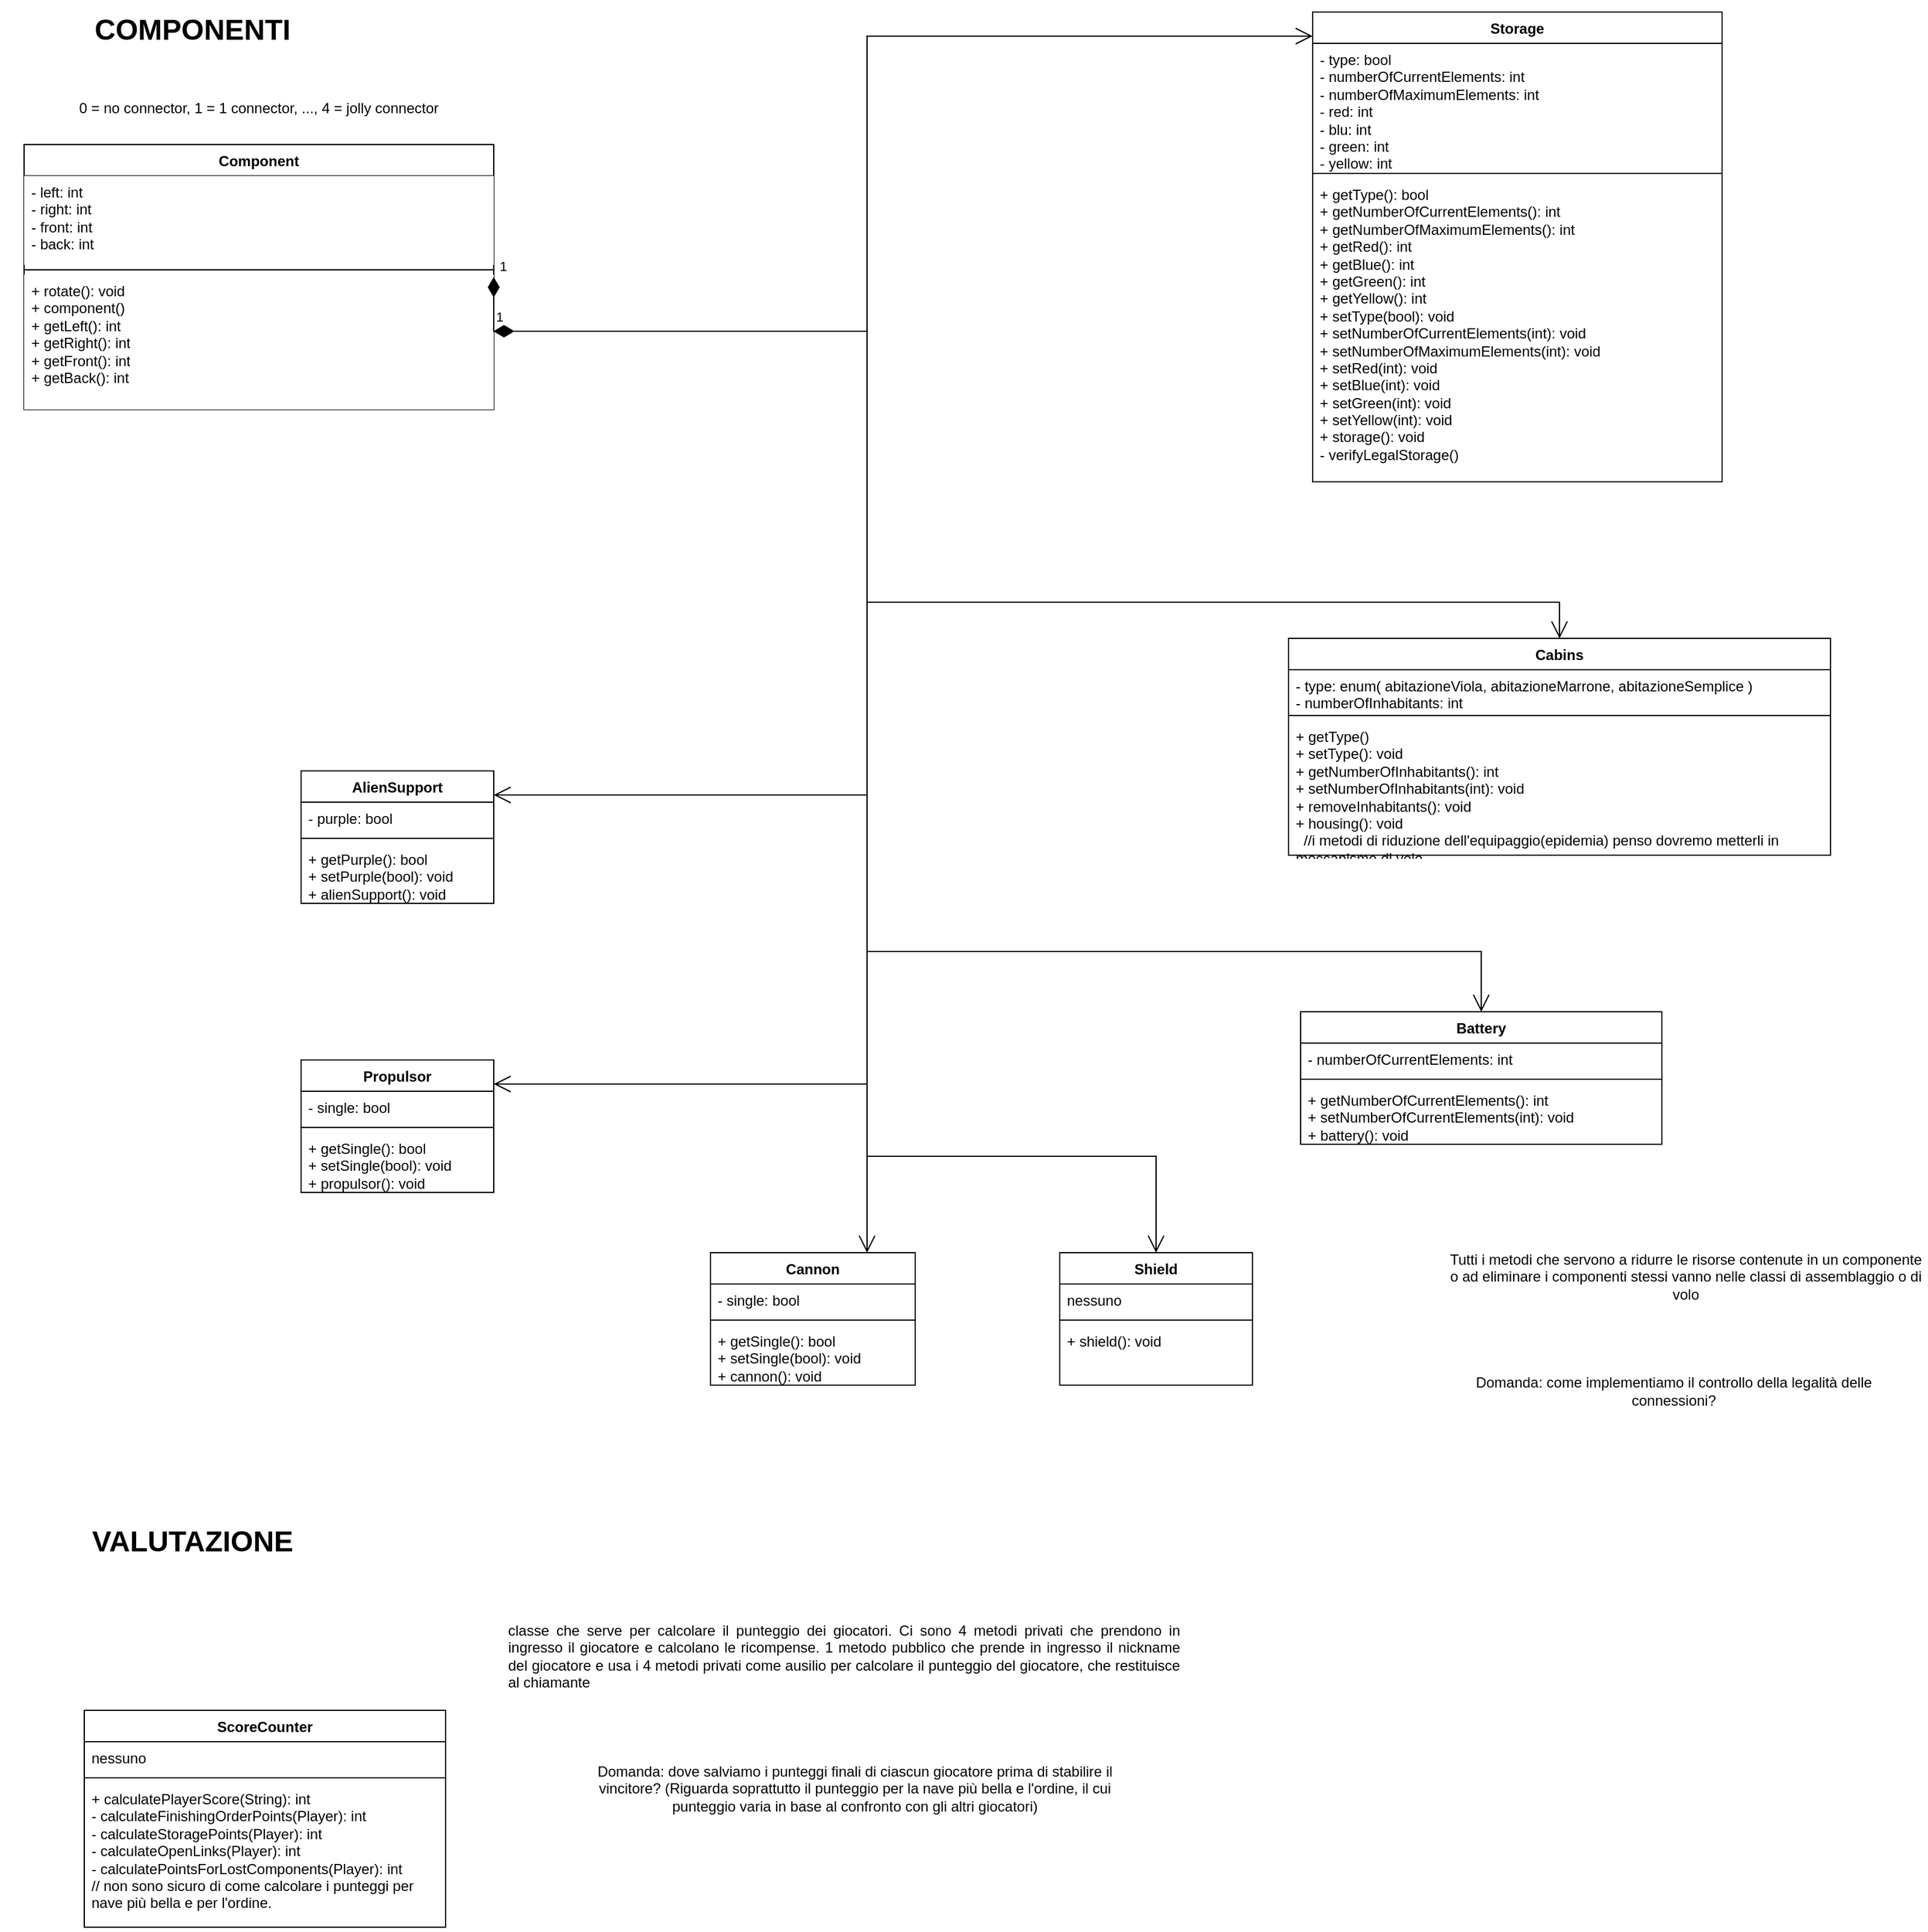 <mxfile version="26.0.16">
  <diagram id="C5RBs43oDa-KdzZeNtuy" name="Page-1">
    <mxGraphModel dx="1687" dy="984" grid="1" gridSize="10" guides="1" tooltips="1" connect="1" arrows="1" fold="1" page="1" pageScale="1" pageWidth="827" pageHeight="1169" math="0" shadow="0">
      <root>
        <mxCell id="WIyWlLk6GJQsqaUBKTNV-0" />
        <mxCell id="WIyWlLk6GJQsqaUBKTNV-1" parent="WIyWlLk6GJQsqaUBKTNV-0" />
        <mxCell id="dsIg3zCiA45mQ0eoB1BK-3" value="Component" style="swimlane;fontStyle=1;align=center;verticalAlign=top;childLayout=stackLayout;horizontal=1;startSize=26;horizontalStack=0;resizeParent=1;resizeParentMax=0;resizeLast=0;collapsible=1;marginBottom=0;whiteSpace=wrap;html=1;fillColor=default;swimlaneFillColor=none;" parent="WIyWlLk6GJQsqaUBKTNV-1" vertex="1">
          <mxGeometry x="30" y="130" width="390" height="220" as="geometry" />
        </mxCell>
        <mxCell id="dsIg3zCiA45mQ0eoB1BK-4" value="- left: int&lt;div&gt;- right: int&lt;/div&gt;&lt;div&gt;- front: int&lt;/div&gt;&lt;div&gt;- back: int&lt;/div&gt;" style="text;strokeColor=none;fillColor=default;align=left;verticalAlign=top;spacingLeft=4;spacingRight=4;overflow=hidden;rotatable=0;points=[[0,0.5],[1,0.5]];portConstraint=eastwest;whiteSpace=wrap;html=1;swimlaneFillColor=none;" parent="dsIg3zCiA45mQ0eoB1BK-3" vertex="1">
          <mxGeometry y="26" width="390" height="74" as="geometry" />
        </mxCell>
        <mxCell id="dsIg3zCiA45mQ0eoB1BK-5" value="" style="line;strokeWidth=1;fillColor=default;align=left;verticalAlign=middle;spacingTop=-1;spacingLeft=3;spacingRight=3;rotatable=0;labelPosition=right;points=[];portConstraint=eastwest;strokeColor=inherit;swimlaneFillColor=none;" parent="dsIg3zCiA45mQ0eoB1BK-3" vertex="1">
          <mxGeometry y="100" width="390" height="8" as="geometry" />
        </mxCell>
        <mxCell id="dsIg3zCiA45mQ0eoB1BK-6" value="&lt;div&gt;+ rotate(): void&lt;/div&gt;&lt;div&gt;+ component()&lt;/div&gt;&lt;div&gt;&lt;div&gt;+ getLeft()&lt;span style=&quot;background-color: transparent; color: light-dark(rgb(0, 0, 0), rgb(255, 255, 255));&quot;&gt;:&amp;nbsp;&lt;/span&gt;&lt;span style=&quot;background-color: transparent; color: light-dark(rgb(0, 0, 0), rgb(255, 255, 255));&quot;&gt;int&lt;/span&gt;&lt;/div&gt;&lt;div&gt;+ getRight()&lt;span style=&quot;background-color: transparent; color: light-dark(rgb(0, 0, 0), rgb(255, 255, 255));&quot;&gt;:&amp;nbsp;&lt;/span&gt;&lt;span style=&quot;background-color: transparent; color: light-dark(rgb(0, 0, 0), rgb(255, 255, 255));&quot;&gt;int&lt;/span&gt;&lt;/div&gt;&lt;div&gt;+ getFront()&lt;span style=&quot;background-color: transparent; color: light-dark(rgb(0, 0, 0), rgb(255, 255, 255));&quot;&gt;:&amp;nbsp;&lt;/span&gt;&lt;span style=&quot;background-color: transparent; color: light-dark(rgb(0, 0, 0), rgb(255, 255, 255));&quot;&gt;int&lt;/span&gt;&lt;/div&gt;&lt;div&gt;+ getBack()&lt;span style=&quot;background-color: transparent; color: light-dark(rgb(0, 0, 0), rgb(255, 255, 255));&quot;&gt;:&amp;nbsp;&lt;/span&gt;&lt;span style=&quot;background-color: transparent; color: light-dark(rgb(0, 0, 0), rgb(255, 255, 255));&quot;&gt;int&lt;/span&gt;&lt;/div&gt;&lt;/div&gt;" style="text;strokeColor=none;fillColor=default;align=left;verticalAlign=top;spacingLeft=4;spacingRight=4;overflow=hidden;rotatable=0;points=[[0,0.5],[1,0.5]];portConstraint=eastwest;whiteSpace=wrap;html=1;swimlaneFillColor=none;" parent="dsIg3zCiA45mQ0eoB1BK-3" vertex="1">
          <mxGeometry y="108" width="390" height="112" as="geometry" />
        </mxCell>
        <mxCell id="dsIg3zCiA45mQ0eoB1BK-8" value="Storage" style="swimlane;fontStyle=1;align=center;verticalAlign=top;childLayout=stackLayout;horizontal=1;startSize=26;horizontalStack=0;resizeParent=1;resizeParentMax=0;resizeLast=0;collapsible=1;marginBottom=0;whiteSpace=wrap;html=1;" parent="WIyWlLk6GJQsqaUBKTNV-1" vertex="1">
          <mxGeometry x="1100" y="20" width="340" height="390" as="geometry" />
        </mxCell>
        <mxCell id="dsIg3zCiA45mQ0eoB1BK-9" value="- type: bool&lt;div&gt;- numberOfCurrentElements: int&lt;/div&gt;&lt;div&gt;- numberOfMaximumElements: int&lt;/div&gt;&lt;div&gt;- red: int&lt;/div&gt;&lt;div&gt;- blu: int&lt;/div&gt;&lt;div&gt;- green: int&lt;/div&gt;&lt;div&gt;- yellow: int&lt;/div&gt;" style="text;strokeColor=none;fillColor=none;align=left;verticalAlign=top;spacingLeft=4;spacingRight=4;overflow=hidden;rotatable=0;points=[[0,0.5],[1,0.5]];portConstraint=eastwest;whiteSpace=wrap;html=1;" parent="dsIg3zCiA45mQ0eoB1BK-8" vertex="1">
          <mxGeometry y="26" width="340" height="104" as="geometry" />
        </mxCell>
        <mxCell id="dsIg3zCiA45mQ0eoB1BK-10" value="" style="line;strokeWidth=1;fillColor=none;align=left;verticalAlign=middle;spacingTop=-1;spacingLeft=3;spacingRight=3;rotatable=0;labelPosition=right;points=[];portConstraint=eastwest;strokeColor=inherit;" parent="dsIg3zCiA45mQ0eoB1BK-8" vertex="1">
          <mxGeometry y="130" width="340" height="8" as="geometry" />
        </mxCell>
        <mxCell id="dsIg3zCiA45mQ0eoB1BK-11" value="+ getType(): bool&lt;div&gt;+ getNumberOfCurrentElements()&lt;span style=&quot;background-color: transparent; color: light-dark(rgb(0, 0, 0), rgb(255, 255, 255));&quot;&gt;: int&lt;/span&gt;&lt;/div&gt;&lt;div&gt;+ getNumberOfMaximumElements()&lt;span style=&quot;background-color: transparent; color: light-dark(rgb(0, 0, 0), rgb(255, 255, 255));&quot;&gt;: int&lt;/span&gt;&lt;/div&gt;&lt;div&gt;+ getRed()&lt;span style=&quot;background-color: transparent; color: light-dark(rgb(0, 0, 0), rgb(255, 255, 255));&quot;&gt;: int&lt;/span&gt;&lt;/div&gt;&lt;div&gt;+ getBlue()&lt;span style=&quot;background-color: transparent; color: light-dark(rgb(0, 0, 0), rgb(255, 255, 255));&quot;&gt;: int&lt;/span&gt;&lt;/div&gt;&lt;div&gt;+ getGreen()&lt;span style=&quot;background-color: transparent; color: light-dark(rgb(0, 0, 0), rgb(255, 255, 255));&quot;&gt;: int&lt;/span&gt;&lt;/div&gt;&lt;div&gt;+ getYellow()&lt;span style=&quot;background-color: transparent; color: light-dark(rgb(0, 0, 0), rgb(255, 255, 255));&quot;&gt;: int&lt;/span&gt;&lt;/div&gt;&lt;div&gt;+ setType(bool): void&lt;div&gt;+ setNumberOfCurrentElements(&lt;span style=&quot;background-color: transparent; color: light-dark(rgb(0, 0, 0), rgb(255, 255, 255));&quot;&gt;int&lt;/span&gt;&lt;span style=&quot;background-color: transparent; color: light-dark(rgb(0, 0, 0), rgb(255, 255, 255));&quot;&gt;)&lt;/span&gt;&lt;span style=&quot;background-color: transparent; color: light-dark(rgb(0, 0, 0), rgb(255, 255, 255));&quot;&gt;: void&lt;/span&gt;&lt;/div&gt;&lt;div&gt;+ setNumberOfMaximumElements(&lt;span style=&quot;background-color: transparent; color: light-dark(rgb(0, 0, 0), rgb(255, 255, 255));&quot;&gt;int&lt;/span&gt;&lt;span style=&quot;background-color: transparent; color: light-dark(rgb(0, 0, 0), rgb(255, 255, 255));&quot;&gt;)&lt;/span&gt;&lt;span style=&quot;background-color: transparent; color: light-dark(rgb(0, 0, 0), rgb(255, 255, 255));&quot;&gt;: void&lt;/span&gt;&lt;/div&gt;&lt;div&gt;+ setRed(&lt;span style=&quot;background-color: transparent; color: light-dark(rgb(0, 0, 0), rgb(255, 255, 255));&quot;&gt;int&lt;/span&gt;&lt;span style=&quot;background-color: transparent; color: light-dark(rgb(0, 0, 0), rgb(255, 255, 255));&quot;&gt;)&lt;/span&gt;&lt;span style=&quot;background-color: transparent; color: light-dark(rgb(0, 0, 0), rgb(255, 255, 255));&quot;&gt;: void&lt;/span&gt;&lt;/div&gt;&lt;div&gt;+ setBlue(&lt;span style=&quot;background-color: transparent; color: light-dark(rgb(0, 0, 0), rgb(255, 255, 255));&quot;&gt;int&lt;/span&gt;&lt;span style=&quot;background-color: transparent; color: light-dark(rgb(0, 0, 0), rgb(255, 255, 255));&quot;&gt;)&lt;/span&gt;&lt;span style=&quot;background-color: transparent; color: light-dark(rgb(0, 0, 0), rgb(255, 255, 255));&quot;&gt;: void&lt;/span&gt;&lt;/div&gt;&lt;div&gt;+ setGreen(&lt;span style=&quot;background-color: transparent; color: light-dark(rgb(0, 0, 0), rgb(255, 255, 255));&quot;&gt;int&lt;/span&gt;&lt;span style=&quot;background-color: transparent; color: light-dark(rgb(0, 0, 0), rgb(255, 255, 255));&quot;&gt;)&lt;/span&gt;&lt;span style=&quot;background-color: transparent; color: light-dark(rgb(0, 0, 0), rgb(255, 255, 255));&quot;&gt;: void&lt;/span&gt;&lt;/div&gt;&lt;div&gt;+ setYellow(&lt;span style=&quot;background-color: transparent; color: light-dark(rgb(0, 0, 0), rgb(255, 255, 255));&quot;&gt;int&lt;/span&gt;&lt;span style=&quot;background-color: transparent; color: light-dark(rgb(0, 0, 0), rgb(255, 255, 255));&quot;&gt;)&lt;/span&gt;&lt;span style=&quot;background-color: transparent; color: light-dark(rgb(0, 0, 0), rgb(255, 255, 255));&quot;&gt;: void&lt;/span&gt;&lt;/div&gt;&lt;/div&gt;&lt;div&gt;&lt;span style=&quot;background-color: transparent; color: light-dark(rgb(0, 0, 0), rgb(255, 255, 255));&quot;&gt;+ storage()&lt;/span&gt;&lt;span style=&quot;background-color: transparent; color: light-dark(rgb(0, 0, 0), rgb(255, 255, 255));&quot;&gt;: void&lt;/span&gt;&lt;/div&gt;&lt;div&gt;- verifyLegalStorage()&lt;/div&gt;" style="text;strokeColor=none;fillColor=none;align=left;verticalAlign=top;spacingLeft=4;spacingRight=4;overflow=hidden;rotatable=0;points=[[0,0.5],[1,0.5]];portConstraint=eastwest;whiteSpace=wrap;html=1;" parent="dsIg3zCiA45mQ0eoB1BK-8" vertex="1">
          <mxGeometry y="138" width="340" height="252" as="geometry" />
        </mxCell>
        <mxCell id="dsIg3zCiA45mQ0eoB1BK-21" value="&lt;div&gt;Cannon&lt;/div&gt;" style="swimlane;fontStyle=1;align=center;verticalAlign=top;childLayout=stackLayout;horizontal=1;startSize=26;horizontalStack=0;resizeParent=1;resizeParentMax=0;resizeLast=0;collapsible=1;marginBottom=0;whiteSpace=wrap;html=1;" parent="WIyWlLk6GJQsqaUBKTNV-1" vertex="1">
          <mxGeometry x="600" y="1050" width="170" height="110" as="geometry" />
        </mxCell>
        <mxCell id="dsIg3zCiA45mQ0eoB1BK-22" value="- single: bool" style="text;strokeColor=none;fillColor=none;align=left;verticalAlign=top;spacingLeft=4;spacingRight=4;overflow=hidden;rotatable=0;points=[[0,0.5],[1,0.5]];portConstraint=eastwest;whiteSpace=wrap;html=1;" parent="dsIg3zCiA45mQ0eoB1BK-21" vertex="1">
          <mxGeometry y="26" width="170" height="26" as="geometry" />
        </mxCell>
        <mxCell id="dsIg3zCiA45mQ0eoB1BK-23" value="" style="line;strokeWidth=1;fillColor=none;align=left;verticalAlign=middle;spacingTop=-1;spacingLeft=3;spacingRight=3;rotatable=0;labelPosition=right;points=[];portConstraint=eastwest;strokeColor=inherit;" parent="dsIg3zCiA45mQ0eoB1BK-21" vertex="1">
          <mxGeometry y="52" width="170" height="8" as="geometry" />
        </mxCell>
        <mxCell id="dsIg3zCiA45mQ0eoB1BK-24" value="+ getSingle(): bool&lt;div&gt;+ setSingle(bool&lt;span style=&quot;background-color: transparent; color: light-dark(rgb(0, 0, 0), rgb(255, 255, 255));&quot;&gt;)&lt;/span&gt;&lt;span style=&quot;background-color: transparent; color: light-dark(rgb(0, 0, 0), rgb(255, 255, 255));&quot;&gt;: void&lt;/span&gt;&lt;/div&gt;&lt;div&gt;&lt;span style=&quot;background-color: transparent; color: light-dark(rgb(0, 0, 0), rgb(255, 255, 255));&quot;&gt;+ cannon()&lt;/span&gt;&lt;span style=&quot;background-color: transparent; color: light-dark(rgb(0, 0, 0), rgb(255, 255, 255));&quot;&gt;: void&lt;/span&gt;&lt;/div&gt;" style="text;strokeColor=none;fillColor=none;align=left;verticalAlign=top;spacingLeft=4;spacingRight=4;overflow=hidden;rotatable=0;points=[[0,0.5],[1,0.5]];portConstraint=eastwest;whiteSpace=wrap;html=1;" parent="dsIg3zCiA45mQ0eoB1BK-21" vertex="1">
          <mxGeometry y="60" width="170" height="50" as="geometry" />
        </mxCell>
        <mxCell id="dsIg3zCiA45mQ0eoB1BK-29" value="Propulsor" style="swimlane;fontStyle=1;align=center;verticalAlign=top;childLayout=stackLayout;horizontal=1;startSize=26;horizontalStack=0;resizeParent=1;resizeParentMax=0;resizeLast=0;collapsible=1;marginBottom=0;whiteSpace=wrap;html=1;" parent="WIyWlLk6GJQsqaUBKTNV-1" vertex="1">
          <mxGeometry x="260" y="890" width="160" height="110" as="geometry" />
        </mxCell>
        <mxCell id="dsIg3zCiA45mQ0eoB1BK-30" value="- single: bool" style="text;strokeColor=none;fillColor=none;align=left;verticalAlign=top;spacingLeft=4;spacingRight=4;overflow=hidden;rotatable=0;points=[[0,0.5],[1,0.5]];portConstraint=eastwest;whiteSpace=wrap;html=1;" parent="dsIg3zCiA45mQ0eoB1BK-29" vertex="1">
          <mxGeometry y="26" width="160" height="26" as="geometry" />
        </mxCell>
        <mxCell id="dsIg3zCiA45mQ0eoB1BK-31" value="" style="line;strokeWidth=1;fillColor=none;align=left;verticalAlign=middle;spacingTop=-1;spacingLeft=3;spacingRight=3;rotatable=0;labelPosition=right;points=[];portConstraint=eastwest;strokeColor=inherit;" parent="dsIg3zCiA45mQ0eoB1BK-29" vertex="1">
          <mxGeometry y="52" width="160" height="8" as="geometry" />
        </mxCell>
        <mxCell id="dsIg3zCiA45mQ0eoB1BK-32" value="+ getSingle(): bool&lt;div&gt;+ setSingle(bool): void&lt;/div&gt;&lt;div&gt;+ propulsor()&lt;span style=&quot;background-color: transparent; color: light-dark(rgb(0, 0, 0), rgb(255, 255, 255));&quot;&gt;: void&lt;/span&gt;&lt;/div&gt;" style="text;strokeColor=none;fillColor=none;align=left;verticalAlign=top;spacingLeft=4;spacingRight=4;overflow=hidden;rotatable=0;points=[[0,0.5],[1,0.5]];portConstraint=eastwest;whiteSpace=wrap;html=1;" parent="dsIg3zCiA45mQ0eoB1BK-29" vertex="1">
          <mxGeometry y="60" width="160" height="50" as="geometry" />
        </mxCell>
        <mxCell id="dsIg3zCiA45mQ0eoB1BK-33" value="Battery" style="swimlane;fontStyle=1;align=center;verticalAlign=top;childLayout=stackLayout;horizontal=1;startSize=26;horizontalStack=0;resizeParent=1;resizeParentMax=0;resizeLast=0;collapsible=1;marginBottom=0;whiteSpace=wrap;html=1;" parent="WIyWlLk6GJQsqaUBKTNV-1" vertex="1">
          <mxGeometry x="1090" y="850" width="300" height="110" as="geometry" />
        </mxCell>
        <mxCell id="dsIg3zCiA45mQ0eoB1BK-34" value="- numberOfCurrentElements: int" style="text;strokeColor=none;fillColor=none;align=left;verticalAlign=top;spacingLeft=4;spacingRight=4;overflow=hidden;rotatable=0;points=[[0,0.5],[1,0.5]];portConstraint=eastwest;whiteSpace=wrap;html=1;" parent="dsIg3zCiA45mQ0eoB1BK-33" vertex="1">
          <mxGeometry y="26" width="300" height="26" as="geometry" />
        </mxCell>
        <mxCell id="dsIg3zCiA45mQ0eoB1BK-35" value="" style="line;strokeWidth=1;fillColor=none;align=left;verticalAlign=middle;spacingTop=-1;spacingLeft=3;spacingRight=3;rotatable=0;labelPosition=right;points=[];portConstraint=eastwest;strokeColor=inherit;" parent="dsIg3zCiA45mQ0eoB1BK-33" vertex="1">
          <mxGeometry y="52" width="300" height="8" as="geometry" />
        </mxCell>
        <mxCell id="dsIg3zCiA45mQ0eoB1BK-36" value="+ getNumberOfCurrentElements():&amp;nbsp;&lt;span style=&quot;color: light-dark(rgb(0, 0, 0), rgb(255, 255, 255)); background-color: transparent;&quot;&gt;int&lt;/span&gt;&lt;div&gt;+ setN&lt;span style=&quot;background-color: transparent; color: light-dark(rgb(0, 0, 0), rgb(255, 255, 255));&quot;&gt;umberOfCurrentElements(&lt;/span&gt;&lt;span style=&quot;background-color: transparent; color: light-dark(rgb(0, 0, 0), rgb(255, 255, 255));&quot;&gt;int&lt;/span&gt;&lt;span style=&quot;background-color: transparent; color: light-dark(rgb(0, 0, 0), rgb(255, 255, 255));&quot;&gt;)&lt;/span&gt;&lt;span style=&quot;background-color: transparent; color: light-dark(rgb(0, 0, 0), rgb(255, 255, 255));&quot;&gt;: void&lt;/span&gt;&lt;/div&gt;&lt;div&gt;&lt;span style=&quot;background-color: transparent; color: light-dark(rgb(0, 0, 0), rgb(255, 255, 255));&quot;&gt;+ battery(): void&lt;/span&gt;&lt;/div&gt;" style="text;strokeColor=none;fillColor=none;align=left;verticalAlign=top;spacingLeft=4;spacingRight=4;overflow=hidden;rotatable=0;points=[[0,0.5],[1,0.5]];portConstraint=eastwest;whiteSpace=wrap;html=1;" parent="dsIg3zCiA45mQ0eoB1BK-33" vertex="1">
          <mxGeometry y="60" width="300" height="50" as="geometry" />
        </mxCell>
        <mxCell id="dsIg3zCiA45mQ0eoB1BK-50" value="Cabins" style="swimlane;fontStyle=1;align=center;verticalAlign=top;childLayout=stackLayout;horizontal=1;startSize=26;horizontalStack=0;resizeParent=1;resizeParentMax=0;resizeLast=0;collapsible=1;marginBottom=0;whiteSpace=wrap;html=1;" parent="WIyWlLk6GJQsqaUBKTNV-1" vertex="1">
          <mxGeometry x="1080" y="540" width="450" height="180" as="geometry" />
        </mxCell>
        <mxCell id="dsIg3zCiA45mQ0eoB1BK-51" value="- type: enum( abitazioneViola, abitazioneMarrone, abitazioneSemplice )&lt;div&gt;- numberOfInhabitants: int&lt;/div&gt;" style="text;strokeColor=none;fillColor=none;align=left;verticalAlign=top;spacingLeft=4;spacingRight=4;overflow=hidden;rotatable=0;points=[[0,0.5],[1,0.5]];portConstraint=eastwest;whiteSpace=wrap;html=1;" parent="dsIg3zCiA45mQ0eoB1BK-50" vertex="1">
          <mxGeometry y="26" width="450" height="34" as="geometry" />
        </mxCell>
        <mxCell id="dsIg3zCiA45mQ0eoB1BK-52" value="" style="line;strokeWidth=1;fillColor=none;align=left;verticalAlign=middle;spacingTop=-1;spacingLeft=3;spacingRight=3;rotatable=0;labelPosition=right;points=[];portConstraint=eastwest;strokeColor=inherit;" parent="dsIg3zCiA45mQ0eoB1BK-50" vertex="1">
          <mxGeometry y="60" width="450" height="8" as="geometry" />
        </mxCell>
        <mxCell id="dsIg3zCiA45mQ0eoB1BK-53" value="+ getType()&lt;div&gt;+ setType()&lt;span style=&quot;background-color: transparent; color: light-dark(rgb(0, 0, 0), rgb(255, 255, 255));&quot;&gt;: void&lt;/span&gt;&lt;/div&gt;&lt;div&gt;+ getN&lt;span style=&quot;background-color: transparent; color: light-dark(rgb(0, 0, 0), rgb(255, 255, 255));&quot;&gt;umberOfInhabitants()&lt;/span&gt;&lt;span style=&quot;background-color: transparent; color: light-dark(rgb(0, 0, 0), rgb(255, 255, 255));&quot;&gt;:&amp;nbsp;&lt;/span&gt;&lt;span style=&quot;background-color: transparent; color: light-dark(rgb(0, 0, 0), rgb(255, 255, 255));&quot;&gt;int&lt;/span&gt;&lt;/div&gt;&lt;div&gt;&lt;span style=&quot;background-color: transparent; color: light-dark(rgb(0, 0, 0), rgb(255, 255, 255));&quot;&gt;+ setN&lt;/span&gt;&lt;span style=&quot;background-color: transparent; color: light-dark(rgb(0, 0, 0), rgb(255, 255, 255));&quot;&gt;umberOfInhabitants(&lt;/span&gt;&lt;span style=&quot;background-color: transparent; color: light-dark(rgb(0, 0, 0), rgb(255, 255, 255));&quot;&gt;int&lt;/span&gt;&lt;span style=&quot;background-color: transparent; color: light-dark(rgb(0, 0, 0), rgb(255, 255, 255));&quot;&gt;)&lt;/span&gt;&lt;span style=&quot;background-color: transparent; color: light-dark(rgb(0, 0, 0), rgb(255, 255, 255));&quot;&gt;: void&lt;/span&gt;&lt;/div&gt;&lt;div&gt;&lt;span style=&quot;background-color: transparent; color: light-dark(rgb(0, 0, 0), rgb(255, 255, 255));&quot;&gt;+ removeInhabitants(): void&amp;nbsp;&amp;nbsp;&lt;/span&gt;&lt;/div&gt;&lt;div&gt;&lt;span style=&quot;background-color: transparent; color: light-dark(rgb(0, 0, 0), rgb(255, 255, 255));&quot;&gt;+ housing()&lt;/span&gt;&lt;span style=&quot;background-color: transparent; color: light-dark(rgb(0, 0, 0), rgb(255, 255, 255));&quot;&gt;: void&amp;nbsp; &amp;nbsp; &amp;nbsp;&lt;/span&gt;&lt;/div&gt;&lt;div&gt;&lt;span style=&quot;background-color: transparent; color: light-dark(rgb(0, 0, 0), rgb(255, 255, 255));&quot;&gt;&amp;nbsp; //i metodi di riduzione dell&#39;equipaggio(epidemia) penso dovremo metterli in meccanismo di volo&lt;/span&gt;&lt;/div&gt;" style="text;strokeColor=none;fillColor=none;align=left;verticalAlign=top;spacingLeft=4;spacingRight=4;overflow=hidden;rotatable=0;points=[[0,0.5],[1,0.5]];portConstraint=eastwest;whiteSpace=wrap;html=1;" parent="dsIg3zCiA45mQ0eoB1BK-50" vertex="1">
          <mxGeometry y="68" width="450" height="112" as="geometry" />
        </mxCell>
        <mxCell id="dsIg3zCiA45mQ0eoB1BK-56" value="AlienSupport" style="swimlane;fontStyle=1;align=center;verticalAlign=top;childLayout=stackLayout;horizontal=1;startSize=26;horizontalStack=0;resizeParent=1;resizeParentMax=0;resizeLast=0;collapsible=1;marginBottom=0;whiteSpace=wrap;html=1;" parent="WIyWlLk6GJQsqaUBKTNV-1" vertex="1">
          <mxGeometry x="260" y="650" width="160" height="110" as="geometry" />
        </mxCell>
        <mxCell id="dsIg3zCiA45mQ0eoB1BK-57" value="- purple: bool" style="text;strokeColor=none;fillColor=none;align=left;verticalAlign=top;spacingLeft=4;spacingRight=4;overflow=hidden;rotatable=0;points=[[0,0.5],[1,0.5]];portConstraint=eastwest;whiteSpace=wrap;html=1;" parent="dsIg3zCiA45mQ0eoB1BK-56" vertex="1">
          <mxGeometry y="26" width="160" height="26" as="geometry" />
        </mxCell>
        <mxCell id="dsIg3zCiA45mQ0eoB1BK-58" value="" style="line;strokeWidth=1;fillColor=none;align=left;verticalAlign=middle;spacingTop=-1;spacingLeft=3;spacingRight=3;rotatable=0;labelPosition=right;points=[];portConstraint=eastwest;strokeColor=inherit;" parent="dsIg3zCiA45mQ0eoB1BK-56" vertex="1">
          <mxGeometry y="52" width="160" height="8" as="geometry" />
        </mxCell>
        <mxCell id="dsIg3zCiA45mQ0eoB1BK-59" value="+ getPurple(): bool&lt;div&gt;+ setPurple(bool&lt;span style=&quot;background-color: transparent; color: light-dark(rgb(0, 0, 0), rgb(255, 255, 255));&quot;&gt;)&lt;/span&gt;&lt;span style=&quot;background-color: transparent; color: light-dark(rgb(0, 0, 0), rgb(255, 255, 255));&quot;&gt;: void&lt;/span&gt;&lt;/div&gt;&lt;div&gt;&lt;span style=&quot;background-color: transparent; color: light-dark(rgb(0, 0, 0), rgb(255, 255, 255));&quot;&gt;+ alienSupport(): void&lt;/span&gt;&lt;/div&gt;" style="text;strokeColor=none;fillColor=none;align=left;verticalAlign=top;spacingLeft=4;spacingRight=4;overflow=hidden;rotatable=0;points=[[0,0.5],[1,0.5]];portConstraint=eastwest;whiteSpace=wrap;html=1;" parent="dsIg3zCiA45mQ0eoB1BK-56" vertex="1">
          <mxGeometry y="60" width="160" height="50" as="geometry" />
        </mxCell>
        <mxCell id="dsIg3zCiA45mQ0eoB1BK-68" value="&lt;font style=&quot;font-size: 24px;&quot;&gt;&lt;b style=&quot;&quot;&gt;COMPONENTI&lt;/b&gt;&lt;/font&gt;" style="text;html=1;align=center;verticalAlign=middle;whiteSpace=wrap;rounded=0;" parent="WIyWlLk6GJQsqaUBKTNV-1" vertex="1">
          <mxGeometry x="10" y="10" width="320" height="50" as="geometry" />
        </mxCell>
        <mxCell id="PtSkCmKMylyB3cH6BrQv-422" value="&lt;font style=&quot;font-size: 24px;&quot;&gt;&lt;b&gt;VALUTAZIONE&lt;/b&gt;&lt;/font&gt;" style="text;html=1;align=center;verticalAlign=middle;whiteSpace=wrap;rounded=0;" parent="WIyWlLk6GJQsqaUBKTNV-1" vertex="1">
          <mxGeometry x="30" y="1270" width="280" height="40" as="geometry" />
        </mxCell>
        <mxCell id="PtSkCmKMylyB3cH6BrQv-423" value="ScoreCounter" style="swimlane;fontStyle=1;align=center;verticalAlign=top;childLayout=stackLayout;horizontal=1;startSize=26;horizontalStack=0;resizeParent=1;resizeParentMax=0;resizeLast=0;collapsible=1;marginBottom=0;whiteSpace=wrap;html=1;" parent="WIyWlLk6GJQsqaUBKTNV-1" vertex="1">
          <mxGeometry x="80" y="1430" width="300" height="180" as="geometry" />
        </mxCell>
        <mxCell id="PtSkCmKMylyB3cH6BrQv-424" value="nessuno&lt;div&gt;&lt;br&gt;&lt;/div&gt;" style="text;strokeColor=none;fillColor=none;align=left;verticalAlign=top;spacingLeft=4;spacingRight=4;overflow=hidden;rotatable=0;points=[[0,0.5],[1,0.5]];portConstraint=eastwest;whiteSpace=wrap;html=1;" parent="PtSkCmKMylyB3cH6BrQv-423" vertex="1">
          <mxGeometry y="26" width="300" height="26" as="geometry" />
        </mxCell>
        <mxCell id="PtSkCmKMylyB3cH6BrQv-425" value="" style="line;strokeWidth=1;fillColor=none;align=left;verticalAlign=middle;spacingTop=-1;spacingLeft=3;spacingRight=3;rotatable=0;labelPosition=right;points=[];portConstraint=eastwest;strokeColor=inherit;" parent="PtSkCmKMylyB3cH6BrQv-423" vertex="1">
          <mxGeometry y="52" width="300" height="8" as="geometry" />
        </mxCell>
        <mxCell id="PtSkCmKMylyB3cH6BrQv-426" value="+ calculatePlayerScore(String): int&lt;div&gt;- calculateFinishingOrderPoints(Player): int&lt;br&gt;&lt;div&gt;- calculateStoragePoints(Player): int&lt;/div&gt;&lt;div&gt;- calculateOpenLinks(Player): int&amp;nbsp;&lt;/div&gt;&lt;div&gt;- calculatePointsForLostComponents(&lt;span style=&quot;background-color: transparent; color: light-dark(rgb(0, 0, 0), rgb(255, 255, 255));&quot;&gt;Player&lt;/span&gt;&lt;span style=&quot;background-color: transparent; color: light-dark(rgb(0, 0, 0), rgb(255, 255, 255));&quot;&gt;): int&lt;/span&gt;&lt;/div&gt;&lt;div&gt;// non sono sicuro di come calcolare i punteggi per&lt;/div&gt;&lt;/div&gt;&lt;div&gt;nave più bella e per l&#39;ordine.&lt;/div&gt;" style="text;strokeColor=none;fillColor=none;align=left;verticalAlign=top;spacingLeft=4;spacingRight=4;overflow=hidden;rotatable=0;points=[[0,0.5],[1,0.5]];portConstraint=eastwest;whiteSpace=wrap;html=1;" parent="PtSkCmKMylyB3cH6BrQv-423" vertex="1">
          <mxGeometry y="60" width="300" height="120" as="geometry" />
        </mxCell>
        <mxCell id="PtSkCmKMylyB3cH6BrQv-427" value="Shield" style="swimlane;fontStyle=1;align=center;verticalAlign=top;childLayout=stackLayout;horizontal=1;startSize=26;horizontalStack=0;resizeParent=1;resizeParentMax=0;resizeLast=0;collapsible=1;marginBottom=0;whiteSpace=wrap;html=1;" parent="WIyWlLk6GJQsqaUBKTNV-1" vertex="1">
          <mxGeometry x="890" y="1050" width="160" height="110" as="geometry" />
        </mxCell>
        <mxCell id="PtSkCmKMylyB3cH6BrQv-428" value="nessuno" style="text;strokeColor=none;fillColor=none;align=left;verticalAlign=top;spacingLeft=4;spacingRight=4;overflow=hidden;rotatable=0;points=[[0,0.5],[1,0.5]];portConstraint=eastwest;whiteSpace=wrap;html=1;" parent="PtSkCmKMylyB3cH6BrQv-427" vertex="1">
          <mxGeometry y="26" width="160" height="26" as="geometry" />
        </mxCell>
        <mxCell id="PtSkCmKMylyB3cH6BrQv-429" value="" style="line;strokeWidth=1;fillColor=none;align=left;verticalAlign=middle;spacingTop=-1;spacingLeft=3;spacingRight=3;rotatable=0;labelPosition=right;points=[];portConstraint=eastwest;strokeColor=inherit;" parent="PtSkCmKMylyB3cH6BrQv-427" vertex="1">
          <mxGeometry y="52" width="160" height="8" as="geometry" />
        </mxCell>
        <mxCell id="PtSkCmKMylyB3cH6BrQv-430" value="&lt;div&gt;+ shield()&lt;span style=&quot;background-color: transparent; color: light-dark(rgb(0, 0, 0), rgb(255, 255, 255));&quot;&gt;: void&lt;/span&gt;&lt;/div&gt;" style="text;strokeColor=none;fillColor=none;align=left;verticalAlign=top;spacingLeft=4;spacingRight=4;overflow=hidden;rotatable=0;points=[[0,0.5],[1,0.5]];portConstraint=eastwest;whiteSpace=wrap;html=1;" parent="PtSkCmKMylyB3cH6BrQv-427" vertex="1">
          <mxGeometry y="60" width="160" height="50" as="geometry" />
        </mxCell>
        <mxCell id="PtSkCmKMylyB3cH6BrQv-431" value="Tutti i metodi che servono a ridurre le risorse contenute in un componente o ad eliminare i componenti stessi vanno nelle classi di assemblaggio o di volo" style="text;html=1;align=center;verticalAlign=middle;whiteSpace=wrap;rounded=0;" parent="WIyWlLk6GJQsqaUBKTNV-1" vertex="1">
          <mxGeometry x="1210" y="1050" width="400" height="40" as="geometry" />
        </mxCell>
        <mxCell id="PtSkCmKMylyB3cH6BrQv-432" value="Domanda: come implementiamo il controllo della legalità delle connessioni?" style="text;html=1;align=center;verticalAlign=middle;whiteSpace=wrap;rounded=0;" parent="WIyWlLk6GJQsqaUBKTNV-1" vertex="1">
          <mxGeometry x="1200" y="1150" width="400" height="30" as="geometry" />
        </mxCell>
        <mxCell id="PtSkCmKMylyB3cH6BrQv-435" value="1" style="endArrow=open;html=1;endSize=12;startArrow=diamondThin;startSize=14;startFill=1;edgeStyle=orthogonalEdgeStyle;align=left;verticalAlign=bottom;rounded=0;" parent="WIyWlLk6GJQsqaUBKTNV-1" source="dsIg3zCiA45mQ0eoB1BK-3" target="dsIg3zCiA45mQ0eoB1BK-8" edge="1">
          <mxGeometry x="-1" y="3" relative="1" as="geometry">
            <mxPoint x="640" y="140" as="sourcePoint" />
            <mxPoint x="800" y="140" as="targetPoint" />
            <Array as="points">
              <mxPoint x="730" y="285" />
              <mxPoint x="730" y="40" />
            </Array>
          </mxGeometry>
        </mxCell>
        <mxCell id="PtSkCmKMylyB3cH6BrQv-436" value="1" style="endArrow=open;html=1;endSize=12;startArrow=diamondThin;startSize=14;startFill=1;edgeStyle=orthogonalEdgeStyle;align=left;verticalAlign=bottom;rounded=0;" parent="WIyWlLk6GJQsqaUBKTNV-1" source="dsIg3zCiA45mQ0eoB1BK-3" target="dsIg3zCiA45mQ0eoB1BK-50" edge="1">
          <mxGeometry x="-1" y="3" relative="1" as="geometry">
            <mxPoint x="610" y="530" as="sourcePoint" />
            <mxPoint x="770" y="530" as="targetPoint" />
            <Array as="points">
              <mxPoint x="730" y="285" />
              <mxPoint x="730" y="510" />
              <mxPoint x="1305" y="510" />
            </Array>
          </mxGeometry>
        </mxCell>
        <mxCell id="PtSkCmKMylyB3cH6BrQv-437" value="1" style="endArrow=open;html=1;endSize=12;startArrow=diamondThin;startSize=14;startFill=1;edgeStyle=orthogonalEdgeStyle;align=left;verticalAlign=bottom;rounded=0;" parent="WIyWlLk6GJQsqaUBKTNV-1" source="dsIg3zCiA45mQ0eoB1BK-3" target="dsIg3zCiA45mQ0eoB1BK-33" edge="1">
          <mxGeometry x="-1" y="3" relative="1" as="geometry">
            <mxPoint x="610" y="530" as="sourcePoint" />
            <mxPoint x="770" y="530" as="targetPoint" />
            <Array as="points">
              <mxPoint x="730" y="285" />
              <mxPoint x="730" y="800" />
              <mxPoint x="1240" y="800" />
            </Array>
          </mxGeometry>
        </mxCell>
        <mxCell id="PtSkCmKMylyB3cH6BrQv-438" value="1" style="endArrow=open;html=1;endSize=12;startArrow=diamondThin;startSize=14;startFill=1;edgeStyle=orthogonalEdgeStyle;align=left;verticalAlign=bottom;rounded=0;exitX=1;exitY=0.5;exitDx=0;exitDy=0;" parent="WIyWlLk6GJQsqaUBKTNV-1" source="dsIg3zCiA45mQ0eoB1BK-3" target="PtSkCmKMylyB3cH6BrQv-427" edge="1">
          <mxGeometry x="-1" y="3" relative="1" as="geometry">
            <mxPoint x="640" y="850" as="sourcePoint" />
            <mxPoint x="800" y="850" as="targetPoint" />
            <Array as="points">
              <mxPoint x="730" y="285" />
              <mxPoint x="730" y="970" />
              <mxPoint x="970" y="970" />
            </Array>
          </mxGeometry>
        </mxCell>
        <mxCell id="PtSkCmKMylyB3cH6BrQv-439" value="1" style="endArrow=open;html=1;endSize=12;startArrow=diamondThin;startSize=14;startFill=1;edgeStyle=orthogonalEdgeStyle;align=left;verticalAlign=bottom;rounded=0;" parent="WIyWlLk6GJQsqaUBKTNV-1" source="dsIg3zCiA45mQ0eoB1BK-3" target="dsIg3zCiA45mQ0eoB1BK-21" edge="1">
          <mxGeometry x="-1" y="3" relative="1" as="geometry">
            <mxPoint x="520" y="700" as="sourcePoint" />
            <mxPoint x="680" y="700" as="targetPoint" />
            <Array as="points">
              <mxPoint x="730" y="285" />
            </Array>
          </mxGeometry>
        </mxCell>
        <mxCell id="PtSkCmKMylyB3cH6BrQv-440" value="1" style="endArrow=open;html=1;endSize=12;startArrow=diamondThin;startSize=14;startFill=1;edgeStyle=orthogonalEdgeStyle;align=left;verticalAlign=bottom;rounded=0;" parent="WIyWlLk6GJQsqaUBKTNV-1" source="dsIg3zCiA45mQ0eoB1BK-3" target="dsIg3zCiA45mQ0eoB1BK-29" edge="1">
          <mxGeometry x="-1" y="3" relative="1" as="geometry">
            <mxPoint x="520" y="700" as="sourcePoint" />
            <mxPoint x="680" y="700" as="targetPoint" />
            <Array as="points">
              <mxPoint x="730" y="285" />
              <mxPoint x="730" y="910" />
            </Array>
          </mxGeometry>
        </mxCell>
        <mxCell id="PtSkCmKMylyB3cH6BrQv-441" value="1" style="endArrow=open;html=1;endSize=12;startArrow=diamondThin;startSize=14;startFill=1;edgeStyle=orthogonalEdgeStyle;align=left;verticalAlign=bottom;rounded=0;" parent="WIyWlLk6GJQsqaUBKTNV-1" source="dsIg3zCiA45mQ0eoB1BK-3" target="dsIg3zCiA45mQ0eoB1BK-56" edge="1">
          <mxGeometry x="-1" y="3" relative="1" as="geometry">
            <mxPoint x="520" y="700" as="sourcePoint" />
            <mxPoint x="680" y="700" as="targetPoint" />
            <Array as="points">
              <mxPoint x="730" y="285" />
              <mxPoint x="730" y="670" />
            </Array>
          </mxGeometry>
        </mxCell>
        <mxCell id="PtSkCmKMylyB3cH6BrQv-442" value="&lt;div style=&quot;text-align: justify;&quot;&gt;classe che serve per calcolare il punteggio dei giocatori. Ci sono 4 metodi privati che prendono&amp;nbsp;&lt;span style=&quot;background-color: transparent; color: light-dark(rgb(0, 0, 0), rgb(255, 255, 255));&quot;&gt;in ingresso il giocatore e calcolano le ricompense. 1 metodo pubblico che prende in ingresso il&lt;/span&gt;&lt;span style=&quot;background-color: transparent; color: light-dark(rgb(0, 0, 0), rgb(255, 255, 255));&quot;&gt;&amp;nbsp;nickname del giocatore e usa i 4 metodi privati come ausilio per calcolare il punteggio del&lt;/span&gt;&lt;span style=&quot;background-color: transparent; color: light-dark(rgb(0, 0, 0), rgb(255, 255, 255));&quot;&gt;&amp;nbsp;giocatore, che restituisce al chiamante&lt;/span&gt;&lt;/div&gt;" style="text;html=1;align=left;verticalAlign=middle;whiteSpace=wrap;rounded=0;" parent="WIyWlLk6GJQsqaUBKTNV-1" vertex="1">
          <mxGeometry x="430" y="1320" width="560" height="130" as="geometry" />
        </mxCell>
        <mxCell id="PtSkCmKMylyB3cH6BrQv-443" value="Domanda: dove salviamo i punteggi finali di ciascun giocatore prima di stabilire il vincitore? (Riguarda soprattutto il punteggio per la nave più bella e l&#39;ordine, il cui punteggio varia in base al confronto con gli altri giocatori)" style="text;html=1;align=center;verticalAlign=middle;whiteSpace=wrap;rounded=0;" parent="WIyWlLk6GJQsqaUBKTNV-1" vertex="1">
          <mxGeometry x="480" y="1440" width="480" height="110" as="geometry" />
        </mxCell>
        <mxCell id="o0th5QILZujPQjTo63EV-0" value="0 = no connector, 1 = 1 connector, ..., 4 = jolly connector" style="text;html=1;align=center;verticalAlign=middle;whiteSpace=wrap;rounded=0;" vertex="1" parent="WIyWlLk6GJQsqaUBKTNV-1">
          <mxGeometry x="25" y="80" width="400" height="40" as="geometry" />
        </mxCell>
      </root>
    </mxGraphModel>
  </diagram>
</mxfile>
